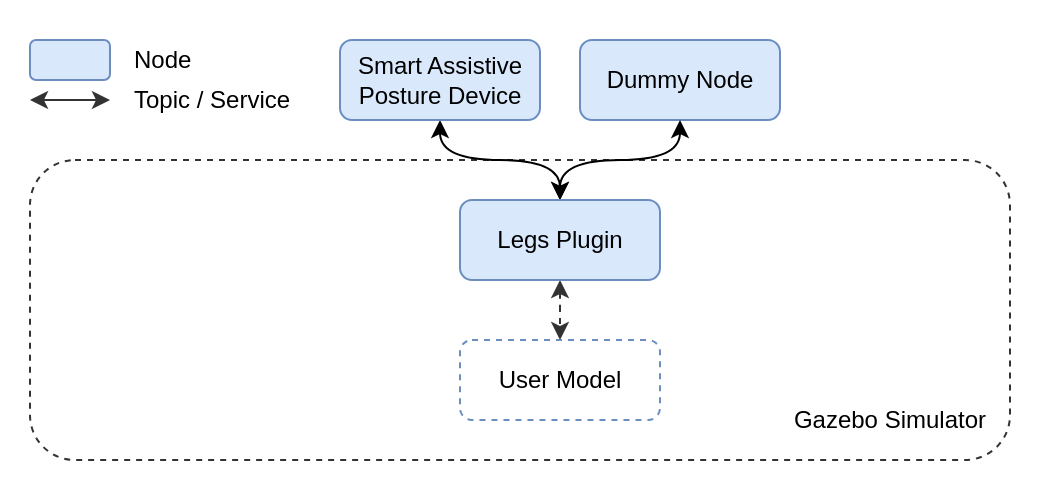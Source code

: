 <mxfile version="14.7.7" type="device"><diagram id="wMqRLWRd7nqYQM558t5j" name="Page-1"><mxGraphModel dx="702" dy="375" grid="1" gridSize="10" guides="1" tooltips="1" connect="1" arrows="1" fold="1" page="1" pageScale="1" pageWidth="80" pageHeight="80" math="0" shadow="0"><root><mxCell id="0"/><mxCell id="1" parent="0"/><mxCell id="rdnmmznSVuqK0jkJQVI2-6" value="" style="rounded=0;whiteSpace=wrap;html=1;strokeColor=none;" parent="1" vertex="1"><mxGeometry x="100" y="120" width="520" height="250" as="geometry"/></mxCell><mxCell id="eulNJtFfLloYrVbK-d2Q-2" value="" style="rounded=1;whiteSpace=wrap;html=1;dashed=1;fillColor=none;strokeColor=#333333;" parent="1" vertex="1"><mxGeometry x="115" y="200" width="490" height="150" as="geometry"/></mxCell><mxCell id="rdnmmznSVuqK0jkJQVI2-4" style="edgeStyle=orthogonalEdgeStyle;curved=1;rounded=0;orthogonalLoop=1;jettySize=auto;html=1;entryX=0.5;entryY=0;entryDx=0;entryDy=0;startArrow=classic;startFill=1;" parent="1" source="xf3yS8weDeZ-gSXv8qe_-4" target="eulNJtFfLloYrVbK-d2Q-1" edge="1"><mxGeometry relative="1" as="geometry"/></mxCell><mxCell id="xf3yS8weDeZ-gSXv8qe_-4" value="Smart Assistive Posture Device" style="rounded=1;whiteSpace=wrap;html=1;fillColor=#dae8fc;strokeColor=#6c8ebf;" parent="1" vertex="1"><mxGeometry x="270" y="140" width="100" height="40" as="geometry"/></mxCell><mxCell id="xf3yS8weDeZ-gSXv8qe_-7" value="Dummy Node" style="rounded=1;whiteSpace=wrap;html=1;fillColor=#dae8fc;strokeColor=#6c8ebf;" parent="1" vertex="1"><mxGeometry x="390" y="140" width="100" height="40" as="geometry"/></mxCell><mxCell id="c1SvTy-ZN4NX4iYyCSdm-2" style="edgeStyle=orthogonalEdgeStyle;rounded=0;orthogonalLoop=1;jettySize=auto;html=1;startArrow=classic;startFill=1;strokeColor=#333333;curved=1;dashed=1;" parent="1" source="eulNJtFfLloYrVbK-d2Q-1" target="bCRFSeNs1ZLz8eNJlQRy-1" edge="1"><mxGeometry relative="1" as="geometry"/></mxCell><mxCell id="hXOP-45kwGl8A8bFNP3y-1" style="edgeStyle=orthogonalEdgeStyle;rounded=0;orthogonalLoop=1;jettySize=auto;html=1;curved=1;startArrow=classic;startFill=1;" edge="1" parent="1" source="eulNJtFfLloYrVbK-d2Q-1" target="xf3yS8weDeZ-gSXv8qe_-7"><mxGeometry relative="1" as="geometry"/></mxCell><mxCell id="eulNJtFfLloYrVbK-d2Q-1" value="Legs Plugin" style="rounded=1;whiteSpace=wrap;html=1;fillColor=#dae8fc;strokeColor=#6c8ebf;" parent="1" vertex="1"><mxGeometry x="330" y="220" width="100" height="40" as="geometry"/></mxCell><mxCell id="eulNJtFfLloYrVbK-d2Q-3" value="Gazebo Simulator" style="text;html=1;strokeColor=none;fillColor=none;align=right;verticalAlign=middle;whiteSpace=wrap;rounded=0;dashed=1;" parent="1" vertex="1"><mxGeometry x="490" y="320" width="105" height="20" as="geometry"/></mxCell><mxCell id="eulNJtFfLloYrVbK-d2Q-14" value="" style="rounded=1;whiteSpace=wrap;html=1;fillColor=#dae8fc;strokeColor=#6c8ebf;" parent="1" vertex="1"><mxGeometry x="115" y="140" width="40" height="20" as="geometry"/></mxCell><mxCell id="hlaBwW5kQEn4N7mB56Rf-1" value="Node" style="text;html=1;strokeColor=none;fillColor=none;align=left;verticalAlign=middle;whiteSpace=wrap;rounded=0;" parent="1" vertex="1"><mxGeometry x="165" y="140" width="80" height="20" as="geometry"/></mxCell><mxCell id="hlaBwW5kQEn4N7mB56Rf-3" value="" style="endArrow=classic;html=1;endFill=1;startArrow=classic;startFill=1;strokeColor=#333333;" parent="1" edge="1"><mxGeometry width="50" height="50" relative="1" as="geometry"><mxPoint x="115" y="170" as="sourcePoint"/><mxPoint x="155" y="170" as="targetPoint"/></mxGeometry></mxCell><mxCell id="hlaBwW5kQEn4N7mB56Rf-4" value="Topic / Service" style="text;html=1;strokeColor=none;fillColor=none;align=left;verticalAlign=middle;whiteSpace=wrap;rounded=0;" parent="1" vertex="1"><mxGeometry x="165" y="160" width="130" height="20" as="geometry"/></mxCell><mxCell id="bCRFSeNs1ZLz8eNJlQRy-1" value="User Model" style="rounded=1;whiteSpace=wrap;html=1;strokeColor=#6c8ebf;dashed=1;fillColor=none;" parent="1" vertex="1"><mxGeometry x="330" y="290" width="100" height="40" as="geometry"/></mxCell></root></mxGraphModel></diagram></mxfile>